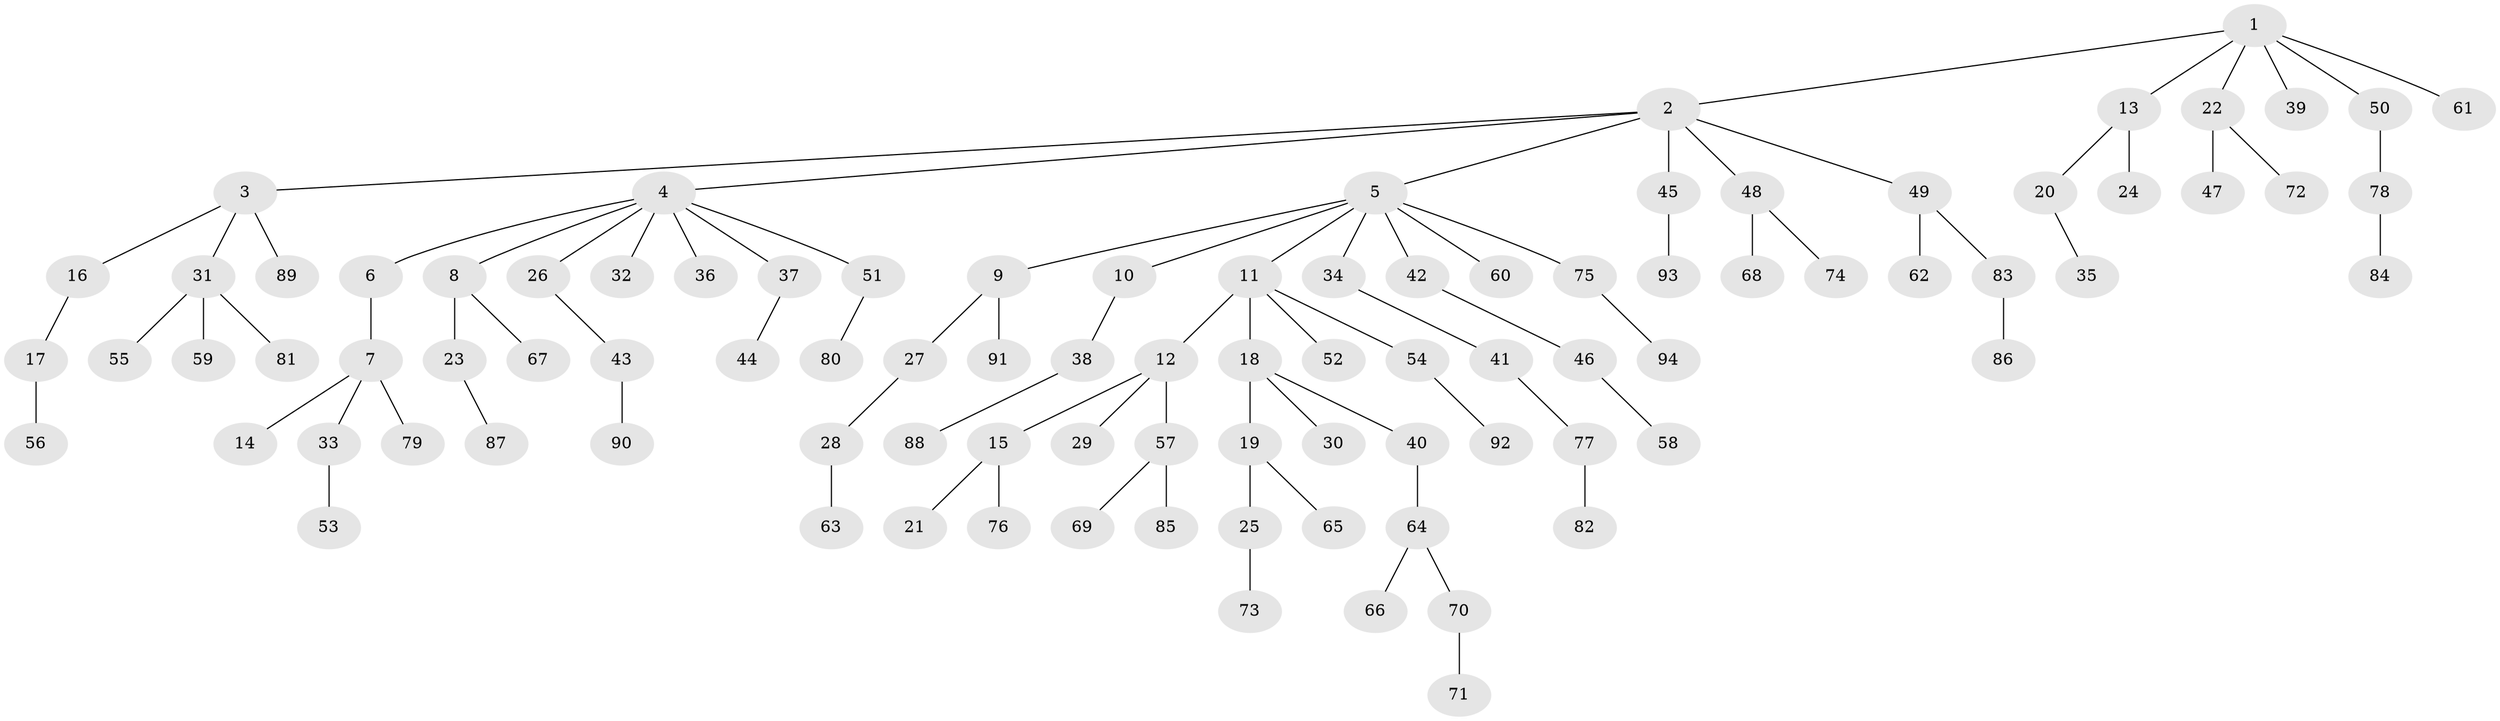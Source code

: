 // Generated by graph-tools (version 1.1) at 2025/15/03/09/25 04:15:27]
// undirected, 94 vertices, 93 edges
graph export_dot {
graph [start="1"]
  node [color=gray90,style=filled];
  1;
  2;
  3;
  4;
  5;
  6;
  7;
  8;
  9;
  10;
  11;
  12;
  13;
  14;
  15;
  16;
  17;
  18;
  19;
  20;
  21;
  22;
  23;
  24;
  25;
  26;
  27;
  28;
  29;
  30;
  31;
  32;
  33;
  34;
  35;
  36;
  37;
  38;
  39;
  40;
  41;
  42;
  43;
  44;
  45;
  46;
  47;
  48;
  49;
  50;
  51;
  52;
  53;
  54;
  55;
  56;
  57;
  58;
  59;
  60;
  61;
  62;
  63;
  64;
  65;
  66;
  67;
  68;
  69;
  70;
  71;
  72;
  73;
  74;
  75;
  76;
  77;
  78;
  79;
  80;
  81;
  82;
  83;
  84;
  85;
  86;
  87;
  88;
  89;
  90;
  91;
  92;
  93;
  94;
  1 -- 2;
  1 -- 13;
  1 -- 22;
  1 -- 39;
  1 -- 50;
  1 -- 61;
  2 -- 3;
  2 -- 4;
  2 -- 5;
  2 -- 45;
  2 -- 48;
  2 -- 49;
  3 -- 16;
  3 -- 31;
  3 -- 89;
  4 -- 6;
  4 -- 8;
  4 -- 26;
  4 -- 32;
  4 -- 36;
  4 -- 37;
  4 -- 51;
  5 -- 9;
  5 -- 10;
  5 -- 11;
  5 -- 34;
  5 -- 42;
  5 -- 60;
  5 -- 75;
  6 -- 7;
  7 -- 14;
  7 -- 33;
  7 -- 79;
  8 -- 23;
  8 -- 67;
  9 -- 27;
  9 -- 91;
  10 -- 38;
  11 -- 12;
  11 -- 18;
  11 -- 52;
  11 -- 54;
  12 -- 15;
  12 -- 29;
  12 -- 57;
  13 -- 20;
  13 -- 24;
  15 -- 21;
  15 -- 76;
  16 -- 17;
  17 -- 56;
  18 -- 19;
  18 -- 30;
  18 -- 40;
  19 -- 25;
  19 -- 65;
  20 -- 35;
  22 -- 47;
  22 -- 72;
  23 -- 87;
  25 -- 73;
  26 -- 43;
  27 -- 28;
  28 -- 63;
  31 -- 55;
  31 -- 59;
  31 -- 81;
  33 -- 53;
  34 -- 41;
  37 -- 44;
  38 -- 88;
  40 -- 64;
  41 -- 77;
  42 -- 46;
  43 -- 90;
  45 -- 93;
  46 -- 58;
  48 -- 68;
  48 -- 74;
  49 -- 62;
  49 -- 83;
  50 -- 78;
  51 -- 80;
  54 -- 92;
  57 -- 69;
  57 -- 85;
  64 -- 66;
  64 -- 70;
  70 -- 71;
  75 -- 94;
  77 -- 82;
  78 -- 84;
  83 -- 86;
}
